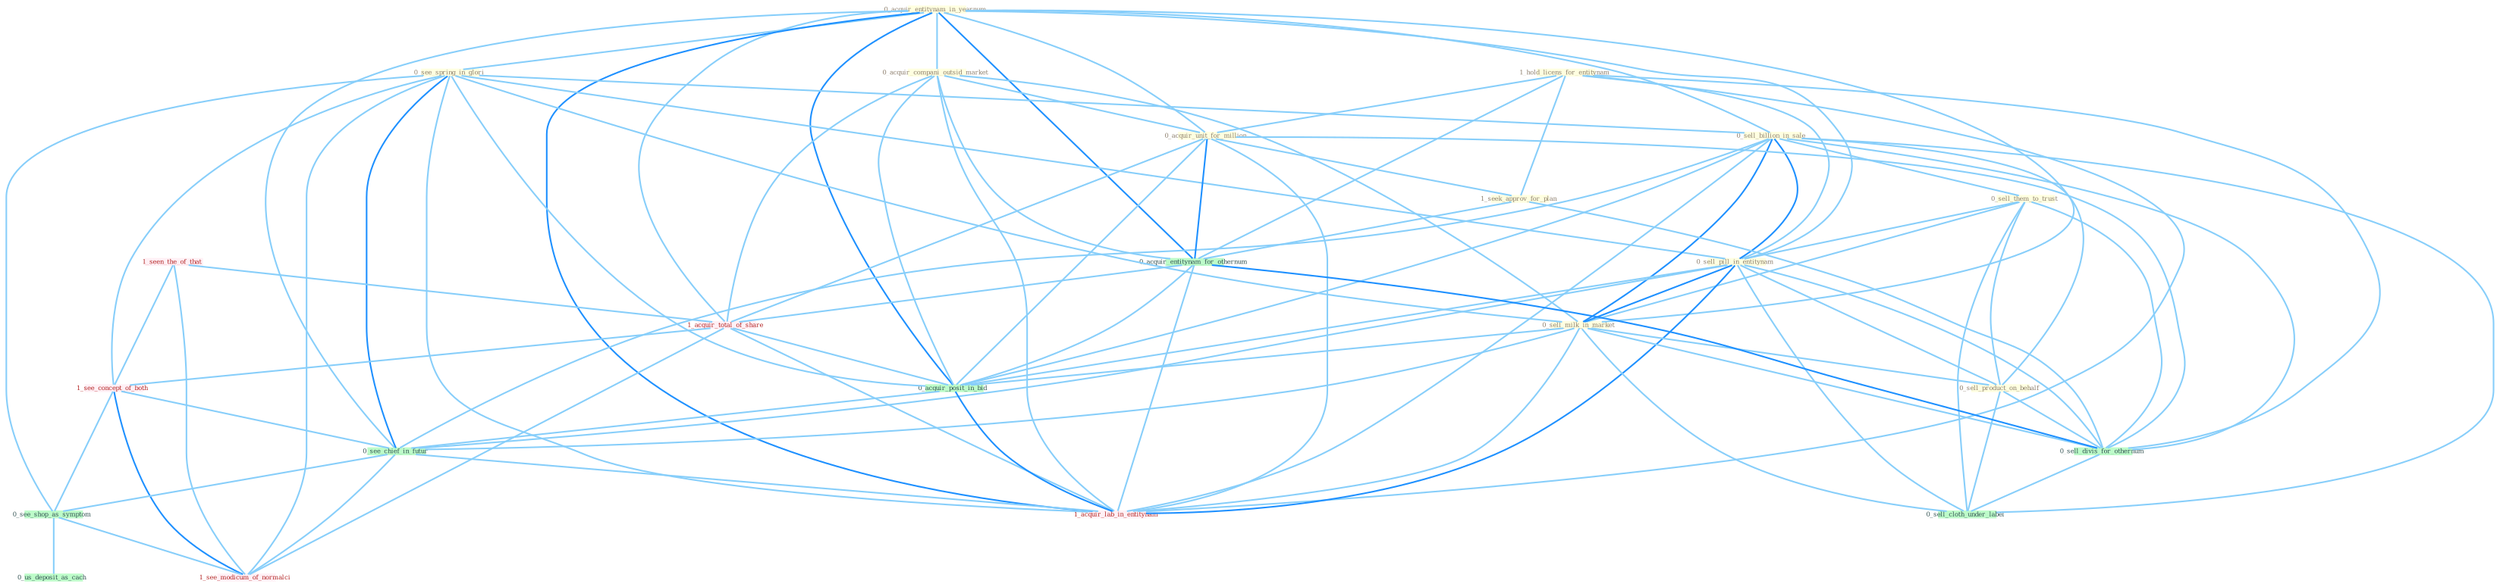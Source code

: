Graph G{ 
    node
    [shape=polygon,style=filled,width=.5,height=.06,color="#BDFCC9",fixedsize=true,fontsize=4,
    fontcolor="#2f4f4f"];
    {node
    [color="#ffffe0", fontcolor="#8b7d6b"] "0_acquir_entitynam_in_yearnum " "1_hold_licens_for_entitynam " "0_see_spring_in_glori " "0_sell_billion_in_sale " "0_acquir_compani_outsid_market " "0_acquir_unit_for_million " "0_sell_them_to_trust " "0_sell_pill_in_entitynam " "0_sell_milk_in_market " "0_sell_product_on_behalf " "1_seek_approv_for_plan "}
{node [color="#fff0f5", fontcolor="#b22222"] "1_seen_the_of_that " "1_acquir_total_of_share " "1_see_concept_of_both " "1_acquir_lab_in_entitynam " "1_see_modicum_of_normalci "}
edge [color="#B0E2FF"];

	"0_acquir_entitynam_in_yearnum " -- "0_see_spring_in_glori " [w="1", color="#87cefa" ];
	"0_acquir_entitynam_in_yearnum " -- "0_sell_billion_in_sale " [w="1", color="#87cefa" ];
	"0_acquir_entitynam_in_yearnum " -- "0_acquir_compani_outsid_market " [w="1", color="#87cefa" ];
	"0_acquir_entitynam_in_yearnum " -- "0_acquir_unit_for_million " [w="1", color="#87cefa" ];
	"0_acquir_entitynam_in_yearnum " -- "0_sell_pill_in_entitynam " [w="1", color="#87cefa" ];
	"0_acquir_entitynam_in_yearnum " -- "0_sell_milk_in_market " [w="1", color="#87cefa" ];
	"0_acquir_entitynam_in_yearnum " -- "0_acquir_entitynam_for_othernum " [w="2", color="#1e90ff" , len=0.8];
	"0_acquir_entitynam_in_yearnum " -- "1_acquir_total_of_share " [w="1", color="#87cefa" ];
	"0_acquir_entitynam_in_yearnum " -- "0_acquir_posit_in_bid " [w="2", color="#1e90ff" , len=0.8];
	"0_acquir_entitynam_in_yearnum " -- "0_see_chief_in_futur " [w="1", color="#87cefa" ];
	"0_acquir_entitynam_in_yearnum " -- "1_acquir_lab_in_entitynam " [w="2", color="#1e90ff" , len=0.8];
	"1_hold_licens_for_entitynam " -- "0_acquir_unit_for_million " [w="1", color="#87cefa" ];
	"1_hold_licens_for_entitynam " -- "0_sell_pill_in_entitynam " [w="1", color="#87cefa" ];
	"1_hold_licens_for_entitynam " -- "1_seek_approv_for_plan " [w="1", color="#87cefa" ];
	"1_hold_licens_for_entitynam " -- "0_acquir_entitynam_for_othernum " [w="1", color="#87cefa" ];
	"1_hold_licens_for_entitynam " -- "0_sell_divis_for_othernum " [w="1", color="#87cefa" ];
	"1_hold_licens_for_entitynam " -- "1_acquir_lab_in_entitynam " [w="1", color="#87cefa" ];
	"0_see_spring_in_glori " -- "0_sell_billion_in_sale " [w="1", color="#87cefa" ];
	"0_see_spring_in_glori " -- "0_sell_pill_in_entitynam " [w="1", color="#87cefa" ];
	"0_see_spring_in_glori " -- "0_sell_milk_in_market " [w="1", color="#87cefa" ];
	"0_see_spring_in_glori " -- "0_acquir_posit_in_bid " [w="1", color="#87cefa" ];
	"0_see_spring_in_glori " -- "1_see_concept_of_both " [w="1", color="#87cefa" ];
	"0_see_spring_in_glori " -- "0_see_chief_in_futur " [w="2", color="#1e90ff" , len=0.8];
	"0_see_spring_in_glori " -- "0_see_shop_as_symptom " [w="1", color="#87cefa" ];
	"0_see_spring_in_glori " -- "1_acquir_lab_in_entitynam " [w="1", color="#87cefa" ];
	"0_see_spring_in_glori " -- "1_see_modicum_of_normalci " [w="1", color="#87cefa" ];
	"0_sell_billion_in_sale " -- "0_sell_them_to_trust " [w="1", color="#87cefa" ];
	"0_sell_billion_in_sale " -- "0_sell_pill_in_entitynam " [w="2", color="#1e90ff" , len=0.8];
	"0_sell_billion_in_sale " -- "0_sell_milk_in_market " [w="2", color="#1e90ff" , len=0.8];
	"0_sell_billion_in_sale " -- "0_sell_product_on_behalf " [w="1", color="#87cefa" ];
	"0_sell_billion_in_sale " -- "0_sell_divis_for_othernum " [w="1", color="#87cefa" ];
	"0_sell_billion_in_sale " -- "0_sell_cloth_under_label " [w="1", color="#87cefa" ];
	"0_sell_billion_in_sale " -- "0_acquir_posit_in_bid " [w="1", color="#87cefa" ];
	"0_sell_billion_in_sale " -- "0_see_chief_in_futur " [w="1", color="#87cefa" ];
	"0_sell_billion_in_sale " -- "1_acquir_lab_in_entitynam " [w="1", color="#87cefa" ];
	"0_acquir_compani_outsid_market " -- "0_acquir_unit_for_million " [w="1", color="#87cefa" ];
	"0_acquir_compani_outsid_market " -- "0_sell_milk_in_market " [w="1", color="#87cefa" ];
	"0_acquir_compani_outsid_market " -- "0_acquir_entitynam_for_othernum " [w="1", color="#87cefa" ];
	"0_acquir_compani_outsid_market " -- "1_acquir_total_of_share " [w="1", color="#87cefa" ];
	"0_acquir_compani_outsid_market " -- "0_acquir_posit_in_bid " [w="1", color="#87cefa" ];
	"0_acquir_compani_outsid_market " -- "1_acquir_lab_in_entitynam " [w="1", color="#87cefa" ];
	"0_acquir_unit_for_million " -- "1_seek_approv_for_plan " [w="1", color="#87cefa" ];
	"0_acquir_unit_for_million " -- "0_acquir_entitynam_for_othernum " [w="2", color="#1e90ff" , len=0.8];
	"0_acquir_unit_for_million " -- "0_sell_divis_for_othernum " [w="1", color="#87cefa" ];
	"0_acquir_unit_for_million " -- "1_acquir_total_of_share " [w="1", color="#87cefa" ];
	"0_acquir_unit_for_million " -- "0_acquir_posit_in_bid " [w="1", color="#87cefa" ];
	"0_acquir_unit_for_million " -- "1_acquir_lab_in_entitynam " [w="1", color="#87cefa" ];
	"0_sell_them_to_trust " -- "0_sell_pill_in_entitynam " [w="1", color="#87cefa" ];
	"0_sell_them_to_trust " -- "0_sell_milk_in_market " [w="1", color="#87cefa" ];
	"0_sell_them_to_trust " -- "0_sell_product_on_behalf " [w="1", color="#87cefa" ];
	"0_sell_them_to_trust " -- "0_sell_divis_for_othernum " [w="1", color="#87cefa" ];
	"0_sell_them_to_trust " -- "0_sell_cloth_under_label " [w="1", color="#87cefa" ];
	"0_sell_pill_in_entitynam " -- "0_sell_milk_in_market " [w="2", color="#1e90ff" , len=0.8];
	"0_sell_pill_in_entitynam " -- "0_sell_product_on_behalf " [w="1", color="#87cefa" ];
	"0_sell_pill_in_entitynam " -- "0_sell_divis_for_othernum " [w="1", color="#87cefa" ];
	"0_sell_pill_in_entitynam " -- "0_sell_cloth_under_label " [w="1", color="#87cefa" ];
	"0_sell_pill_in_entitynam " -- "0_acquir_posit_in_bid " [w="1", color="#87cefa" ];
	"0_sell_pill_in_entitynam " -- "0_see_chief_in_futur " [w="1", color="#87cefa" ];
	"0_sell_pill_in_entitynam " -- "1_acquir_lab_in_entitynam " [w="2", color="#1e90ff" , len=0.8];
	"0_sell_milk_in_market " -- "0_sell_product_on_behalf " [w="1", color="#87cefa" ];
	"0_sell_milk_in_market " -- "0_sell_divis_for_othernum " [w="1", color="#87cefa" ];
	"0_sell_milk_in_market " -- "0_sell_cloth_under_label " [w="1", color="#87cefa" ];
	"0_sell_milk_in_market " -- "0_acquir_posit_in_bid " [w="1", color="#87cefa" ];
	"0_sell_milk_in_market " -- "0_see_chief_in_futur " [w="1", color="#87cefa" ];
	"0_sell_milk_in_market " -- "1_acquir_lab_in_entitynam " [w="1", color="#87cefa" ];
	"0_sell_product_on_behalf " -- "0_sell_divis_for_othernum " [w="1", color="#87cefa" ];
	"0_sell_product_on_behalf " -- "0_sell_cloth_under_label " [w="1", color="#87cefa" ];
	"1_seek_approv_for_plan " -- "0_acquir_entitynam_for_othernum " [w="1", color="#87cefa" ];
	"1_seek_approv_for_plan " -- "0_sell_divis_for_othernum " [w="1", color="#87cefa" ];
	"0_acquir_entitynam_for_othernum " -- "0_sell_divis_for_othernum " [w="2", color="#1e90ff" , len=0.8];
	"0_acquir_entitynam_for_othernum " -- "1_acquir_total_of_share " [w="1", color="#87cefa" ];
	"0_acquir_entitynam_for_othernum " -- "0_acquir_posit_in_bid " [w="1", color="#87cefa" ];
	"0_acquir_entitynam_for_othernum " -- "1_acquir_lab_in_entitynam " [w="1", color="#87cefa" ];
	"1_seen_the_of_that " -- "1_acquir_total_of_share " [w="1", color="#87cefa" ];
	"1_seen_the_of_that " -- "1_see_concept_of_both " [w="1", color="#87cefa" ];
	"1_seen_the_of_that " -- "1_see_modicum_of_normalci " [w="1", color="#87cefa" ];
	"0_sell_divis_for_othernum " -- "0_sell_cloth_under_label " [w="1", color="#87cefa" ];
	"1_acquir_total_of_share " -- "0_acquir_posit_in_bid " [w="1", color="#87cefa" ];
	"1_acquir_total_of_share " -- "1_see_concept_of_both " [w="1", color="#87cefa" ];
	"1_acquir_total_of_share " -- "1_acquir_lab_in_entitynam " [w="1", color="#87cefa" ];
	"1_acquir_total_of_share " -- "1_see_modicum_of_normalci " [w="1", color="#87cefa" ];
	"0_acquir_posit_in_bid " -- "0_see_chief_in_futur " [w="1", color="#87cefa" ];
	"0_acquir_posit_in_bid " -- "1_acquir_lab_in_entitynam " [w="2", color="#1e90ff" , len=0.8];
	"1_see_concept_of_both " -- "0_see_chief_in_futur " [w="1", color="#87cefa" ];
	"1_see_concept_of_both " -- "0_see_shop_as_symptom " [w="1", color="#87cefa" ];
	"1_see_concept_of_both " -- "1_see_modicum_of_normalci " [w="2", color="#1e90ff" , len=0.8];
	"0_see_chief_in_futur " -- "0_see_shop_as_symptom " [w="1", color="#87cefa" ];
	"0_see_chief_in_futur " -- "1_acquir_lab_in_entitynam " [w="1", color="#87cefa" ];
	"0_see_chief_in_futur " -- "1_see_modicum_of_normalci " [w="1", color="#87cefa" ];
	"0_see_shop_as_symptom " -- "0_us_deposit_as_cach " [w="1", color="#87cefa" ];
	"0_see_shop_as_symptom " -- "1_see_modicum_of_normalci " [w="1", color="#87cefa" ];
}
